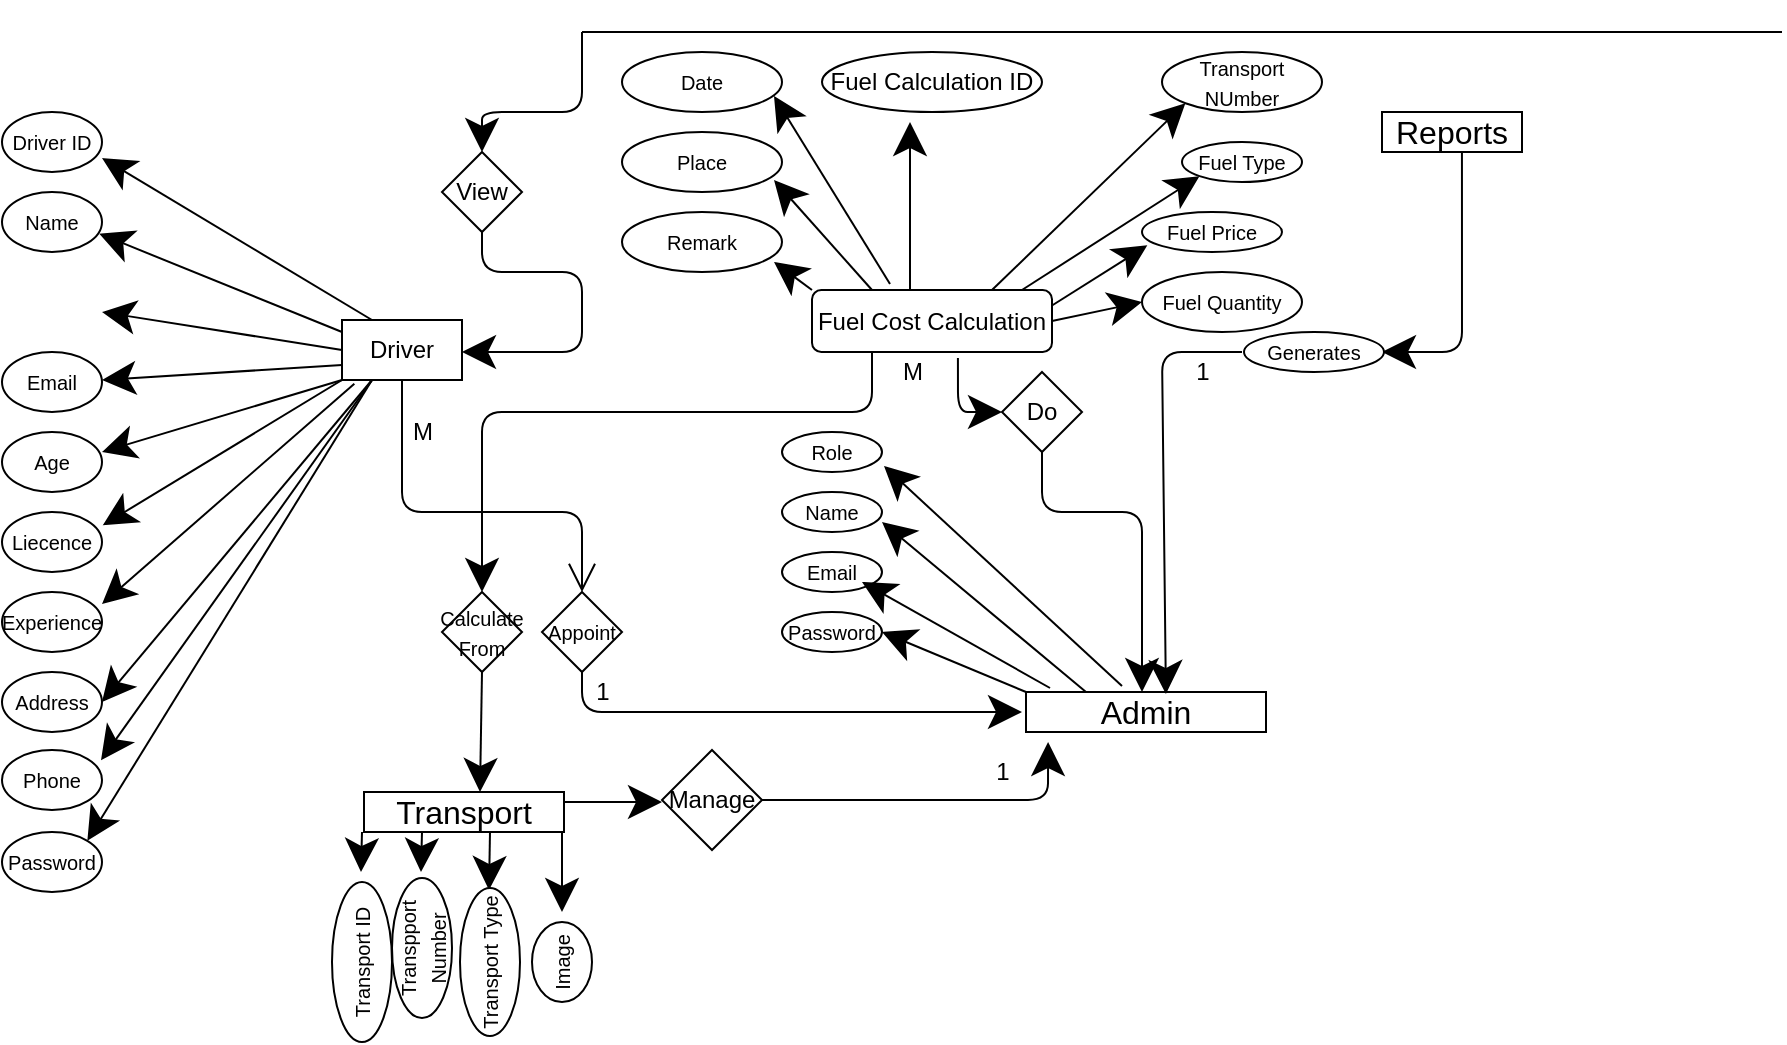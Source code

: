 <mxfile version="15.3.3" type="github">
  <diagram id="WUtvsR8JQNHbGCfWxzJ2" name="Page-1">
    <mxGraphModel dx="868" dy="393" grid="1" gridSize="10" guides="1" tooltips="1" connect="1" arrows="1" fold="1" page="1" pageScale="1" pageWidth="1169" pageHeight="827" math="0" shadow="0">
      <root>
        <mxCell id="0" />
        <mxCell id="1" parent="0" />
        <mxCell id="knASVPoed2hm8nHkAF8M-1" value="" style="endArrow=none;html=1;startSize=14;endSize=14;sourcePerimeterSpacing=8;targetPerimeterSpacing=8;" edge="1" parent="1">
          <mxGeometry width="50" height="50" relative="1" as="geometry">
            <mxPoint x="320" y="40" as="sourcePoint" />
            <mxPoint x="920" y="40" as="targetPoint" />
          </mxGeometry>
        </mxCell>
        <mxCell id="knASVPoed2hm8nHkAF8M-5" value="" style="endArrow=classic;html=1;startSize=14;endSize=14;sourcePerimeterSpacing=8;targetPerimeterSpacing=8;" edge="1" parent="1">
          <mxGeometry width="50" height="50" relative="1" as="geometry">
            <mxPoint x="320" y="40" as="sourcePoint" />
            <mxPoint x="270" y="100" as="targetPoint" />
            <Array as="points">
              <mxPoint x="320" y="80" />
              <mxPoint x="270" y="80" />
            </Array>
          </mxGeometry>
        </mxCell>
        <mxCell id="knASVPoed2hm8nHkAF8M-6" value="View" style="rhombus;whiteSpace=wrap;html=1;hachureGap=4;pointerEvents=0;" vertex="1" parent="1">
          <mxGeometry x="250" y="100" width="40" height="40" as="geometry" />
        </mxCell>
        <mxCell id="knASVPoed2hm8nHkAF8M-8" value="" style="endArrow=classic;html=1;startSize=14;endSize=14;sourcePerimeterSpacing=8;targetPerimeterSpacing=8;exitX=0.5;exitY=1;exitDx=0;exitDy=0;" edge="1" parent="1" source="knASVPoed2hm8nHkAF8M-6">
          <mxGeometry width="50" height="50" relative="1" as="geometry">
            <mxPoint x="550" y="170" as="sourcePoint" />
            <mxPoint x="260" y="200" as="targetPoint" />
            <Array as="points">
              <mxPoint x="270" y="160" />
              <mxPoint x="320" y="160" />
              <mxPoint x="320" y="200" />
              <mxPoint x="270" y="200" />
            </Array>
          </mxGeometry>
        </mxCell>
        <mxCell id="knASVPoed2hm8nHkAF8M-9" value="Driver" style="rounded=0;whiteSpace=wrap;html=1;hachureGap=4;pointerEvents=0;" vertex="1" parent="1">
          <mxGeometry x="200" y="184" width="60" height="30" as="geometry" />
        </mxCell>
        <mxCell id="knASVPoed2hm8nHkAF8M-10" value="" style="endArrow=classic;html=1;startSize=14;endSize=14;sourcePerimeterSpacing=8;targetPerimeterSpacing=8;exitX=0.25;exitY=0;exitDx=0;exitDy=0;" edge="1" parent="1" source="knASVPoed2hm8nHkAF8M-9">
          <mxGeometry width="50" height="50" relative="1" as="geometry">
            <mxPoint x="200" y="230" as="sourcePoint" />
            <mxPoint x="80" y="103" as="targetPoint" />
          </mxGeometry>
        </mxCell>
        <mxCell id="knASVPoed2hm8nHkAF8M-11" value="&lt;font style=&quot;font-size: 10px&quot;&gt;Driver ID&lt;/font&gt;" style="ellipse;whiteSpace=wrap;html=1;hachureGap=4;pointerEvents=0;" vertex="1" parent="1">
          <mxGeometry x="30" y="80" width="50" height="30" as="geometry" />
        </mxCell>
        <mxCell id="knASVPoed2hm8nHkAF8M-12" value="&lt;font style=&quot;font-size: 10px&quot;&gt;Name&lt;/font&gt;" style="ellipse;whiteSpace=wrap;html=1;hachureGap=4;pointerEvents=0;" vertex="1" parent="1">
          <mxGeometry x="30" y="120" width="50" height="30" as="geometry" />
        </mxCell>
        <mxCell id="knASVPoed2hm8nHkAF8M-13" value="&lt;font style=&quot;font-size: 10px&quot;&gt;Role&lt;/font&gt;" style="ellipse;whiteSpace=wrap;html=1;hachureGap=4;pointerEvents=0;" vertex="1" parent="1">
          <mxGeometry x="420" y="240" width="50" height="20" as="geometry" />
        </mxCell>
        <mxCell id="knASVPoed2hm8nHkAF8M-14" value="&lt;font style=&quot;font-size: 10px&quot;&gt;Age&lt;/font&gt;" style="ellipse;whiteSpace=wrap;html=1;hachureGap=4;pointerEvents=0;" vertex="1" parent="1">
          <mxGeometry x="30" y="240" width="50" height="30" as="geometry" />
        </mxCell>
        <mxCell id="knASVPoed2hm8nHkAF8M-15" value="&lt;font style=&quot;font-size: 10px&quot;&gt;Email&lt;/font&gt;" style="ellipse;whiteSpace=wrap;html=1;hachureGap=4;pointerEvents=0;" vertex="1" parent="1">
          <mxGeometry x="30" y="200" width="50" height="30" as="geometry" />
        </mxCell>
        <mxCell id="knASVPoed2hm8nHkAF8M-16" value="&lt;font style=&quot;font-size: 10px&quot;&gt;Liecence&lt;/font&gt;" style="ellipse;whiteSpace=wrap;html=1;hachureGap=4;pointerEvents=0;" vertex="1" parent="1">
          <mxGeometry x="30" y="280" width="50" height="30" as="geometry" />
        </mxCell>
        <mxCell id="knASVPoed2hm8nHkAF8M-17" value="&lt;font style=&quot;font-size: 10px&quot;&gt;Experience&lt;/font&gt;" style="ellipse;whiteSpace=wrap;html=1;hachureGap=4;pointerEvents=0;" vertex="1" parent="1">
          <mxGeometry x="30" y="320" width="50" height="30" as="geometry" />
        </mxCell>
        <mxCell id="knASVPoed2hm8nHkAF8M-18" value="&lt;font style=&quot;font-size: 10px&quot;&gt;Address&lt;/font&gt;" style="ellipse;whiteSpace=wrap;html=1;hachureGap=4;pointerEvents=0;" vertex="1" parent="1">
          <mxGeometry x="30" y="360" width="50" height="30" as="geometry" />
        </mxCell>
        <mxCell id="knASVPoed2hm8nHkAF8M-19" value="&lt;font style=&quot;font-size: 10px&quot;&gt;Phone&lt;/font&gt;" style="ellipse;whiteSpace=wrap;html=1;hachureGap=4;pointerEvents=0;" vertex="1" parent="1">
          <mxGeometry x="30" y="399" width="50" height="30" as="geometry" />
        </mxCell>
        <mxCell id="knASVPoed2hm8nHkAF8M-20" value="&lt;font style=&quot;font-size: 10px&quot;&gt;Password&lt;/font&gt;" style="ellipse;whiteSpace=wrap;html=1;hachureGap=4;pointerEvents=0;" vertex="1" parent="1">
          <mxGeometry x="30" y="440" width="50" height="30" as="geometry" />
        </mxCell>
        <mxCell id="knASVPoed2hm8nHkAF8M-22" value="" style="endArrow=classic;html=1;startSize=14;endSize=14;sourcePerimeterSpacing=8;targetPerimeterSpacing=8;entryX=0.973;entryY=0.694;entryDx=0;entryDy=0;entryPerimeter=0;" edge="1" parent="1" target="knASVPoed2hm8nHkAF8M-12">
          <mxGeometry width="50" height="50" relative="1" as="geometry">
            <mxPoint x="200" y="190" as="sourcePoint" />
            <mxPoint x="80" y="156" as="targetPoint" />
          </mxGeometry>
        </mxCell>
        <mxCell id="knASVPoed2hm8nHkAF8M-23" value="" style="endArrow=classic;html=1;startSize=14;endSize=14;sourcePerimeterSpacing=8;targetPerimeterSpacing=8;exitX=0;exitY=0.5;exitDx=0;exitDy=0;" edge="1" parent="1" source="knASVPoed2hm8nHkAF8M-9">
          <mxGeometry width="50" height="50" relative="1" as="geometry">
            <mxPoint x="215" y="244" as="sourcePoint" />
            <mxPoint x="80" y="180" as="targetPoint" />
          </mxGeometry>
        </mxCell>
        <mxCell id="knASVPoed2hm8nHkAF8M-24" value="" style="endArrow=classic;html=1;startSize=14;endSize=14;sourcePerimeterSpacing=8;targetPerimeterSpacing=8;exitX=0;exitY=0.75;exitDx=0;exitDy=0;" edge="1" parent="1" source="knASVPoed2hm8nHkAF8M-9">
          <mxGeometry width="50" height="50" relative="1" as="geometry">
            <mxPoint x="215" y="278" as="sourcePoint" />
            <mxPoint x="80" y="214" as="targetPoint" />
          </mxGeometry>
        </mxCell>
        <mxCell id="knASVPoed2hm8nHkAF8M-25" value="" style="endArrow=classic;html=1;startSize=14;endSize=14;sourcePerimeterSpacing=8;targetPerimeterSpacing=8;exitX=0;exitY=1;exitDx=0;exitDy=0;" edge="1" parent="1" source="knASVPoed2hm8nHkAF8M-9">
          <mxGeometry width="50" height="50" relative="1" as="geometry">
            <mxPoint x="215" y="314" as="sourcePoint" />
            <mxPoint x="80" y="250" as="targetPoint" />
          </mxGeometry>
        </mxCell>
        <mxCell id="knASVPoed2hm8nHkAF8M-26" value="" style="endArrow=classic;html=1;startSize=14;endSize=14;sourcePerimeterSpacing=8;targetPerimeterSpacing=8;exitX=0;exitY=1;exitDx=0;exitDy=0;entryX=1.007;entryY=0.222;entryDx=0;entryDy=0;entryPerimeter=0;" edge="1" parent="1" source="knASVPoed2hm8nHkAF8M-9" target="knASVPoed2hm8nHkAF8M-16">
          <mxGeometry width="50" height="50" relative="1" as="geometry">
            <mxPoint x="180" y="310" as="sourcePoint" />
            <mxPoint x="45" y="246" as="targetPoint" />
          </mxGeometry>
        </mxCell>
        <mxCell id="knASVPoed2hm8nHkAF8M-27" value="" style="endArrow=classic;html=1;startSize=14;endSize=14;sourcePerimeterSpacing=8;targetPerimeterSpacing=8;exitX=0.103;exitY=1.061;exitDx=0;exitDy=0;exitPerimeter=0;" edge="1" parent="1" source="knASVPoed2hm8nHkAF8M-9">
          <mxGeometry width="50" height="50" relative="1" as="geometry">
            <mxPoint x="210" y="210" as="sourcePoint" />
            <mxPoint x="80" y="326" as="targetPoint" />
          </mxGeometry>
        </mxCell>
        <mxCell id="knASVPoed2hm8nHkAF8M-28" value="" style="endArrow=classic;html=1;startSize=14;endSize=14;sourcePerimeterSpacing=8;targetPerimeterSpacing=8;exitX=0.25;exitY=1;exitDx=0;exitDy=0;entryX=1;entryY=0.5;entryDx=0;entryDy=0;" edge="1" parent="1" source="knASVPoed2hm8nHkAF8M-9" target="knASVPoed2hm8nHkAF8M-18">
          <mxGeometry width="50" height="50" relative="1" as="geometry">
            <mxPoint x="285" y="254" as="sourcePoint" />
            <mxPoint x="150" y="190" as="targetPoint" />
          </mxGeometry>
        </mxCell>
        <mxCell id="knASVPoed2hm8nHkAF8M-29" value="" style="endArrow=classic;html=1;startSize=14;endSize=14;sourcePerimeterSpacing=8;targetPerimeterSpacing=8;exitX=0.25;exitY=1;exitDx=0;exitDy=0;entryX=0.99;entryY=0.172;entryDx=0;entryDy=0;entryPerimeter=0;" edge="1" parent="1" source="knASVPoed2hm8nHkAF8M-9" target="knASVPoed2hm8nHkAF8M-19">
          <mxGeometry width="50" height="50" relative="1" as="geometry">
            <mxPoint x="295" y="264" as="sourcePoint" />
            <mxPoint x="160" y="200" as="targetPoint" />
          </mxGeometry>
        </mxCell>
        <mxCell id="knASVPoed2hm8nHkAF8M-30" value="" style="endArrow=classic;html=1;startSize=14;endSize=14;sourcePerimeterSpacing=8;targetPerimeterSpacing=8;exitX=0.25;exitY=1;exitDx=0;exitDy=0;entryX=1;entryY=0;entryDx=0;entryDy=0;" edge="1" parent="1" source="knASVPoed2hm8nHkAF8M-9" target="knASVPoed2hm8nHkAF8M-20">
          <mxGeometry width="50" height="50" relative="1" as="geometry">
            <mxPoint x="305" y="274" as="sourcePoint" />
            <mxPoint x="170" y="210" as="targetPoint" />
          </mxGeometry>
        </mxCell>
        <mxCell id="knASVPoed2hm8nHkAF8M-31" value="" style="endArrow=open;endFill=1;endSize=12;html=1;sourcePerimeterSpacing=8;targetPerimeterSpacing=8;exitX=0.5;exitY=1;exitDx=0;exitDy=0;" edge="1" parent="1" source="knASVPoed2hm8nHkAF8M-9">
          <mxGeometry width="160" relative="1" as="geometry">
            <mxPoint x="200" y="300" as="sourcePoint" />
            <mxPoint x="320" y="320" as="targetPoint" />
            <Array as="points">
              <mxPoint x="230" y="280" />
              <mxPoint x="320" y="280" />
            </Array>
          </mxGeometry>
        </mxCell>
        <mxCell id="knASVPoed2hm8nHkAF8M-32" value="&lt;font style=&quot;font-size: 10px&quot;&gt;Appoint&lt;/font&gt;" style="rhombus;whiteSpace=wrap;html=1;hachureGap=4;pointerEvents=0;" vertex="1" parent="1">
          <mxGeometry x="300" y="320" width="40" height="40" as="geometry" />
        </mxCell>
        <mxCell id="knASVPoed2hm8nHkAF8M-33" value="" style="endArrow=classic;html=1;startSize=14;endSize=14;sourcePerimeterSpacing=8;targetPerimeterSpacing=8;exitX=0.5;exitY=1;exitDx=0;exitDy=0;" edge="1" parent="1" source="knASVPoed2hm8nHkAF8M-32">
          <mxGeometry width="50" height="50" relative="1" as="geometry">
            <mxPoint x="150" y="490" as="sourcePoint" />
            <mxPoint x="540" y="380" as="targetPoint" />
            <Array as="points">
              <mxPoint x="320" y="380" />
            </Array>
          </mxGeometry>
        </mxCell>
        <mxCell id="knASVPoed2hm8nHkAF8M-34" value="Fuel Cost Calculation" style="rounded=1;whiteSpace=wrap;html=1;hachureGap=4;pointerEvents=0;" vertex="1" parent="1">
          <mxGeometry x="435" y="169" width="120" height="31" as="geometry" />
        </mxCell>
        <mxCell id="knASVPoed2hm8nHkAF8M-37" value="M" style="text;html=1;align=center;verticalAlign=middle;resizable=0;points=[];autosize=1;strokeColor=none;fillColor=none;" vertex="1" parent="1">
          <mxGeometry x="225" y="230" width="30" height="20" as="geometry" />
        </mxCell>
        <mxCell id="knASVPoed2hm8nHkAF8M-41" value="&lt;font style=&quot;font-size: 10px&quot;&gt;Fuel Type&lt;/font&gt;" style="ellipse;whiteSpace=wrap;html=1;hachureGap=4;pointerEvents=0;" vertex="1" parent="1">
          <mxGeometry x="620" y="95" width="60" height="20" as="geometry" />
        </mxCell>
        <mxCell id="knASVPoed2hm8nHkAF8M-42" value="&lt;font style=&quot;font-size: 10px&quot;&gt;Transport NUmber&lt;/font&gt;" style="ellipse;whiteSpace=wrap;html=1;hachureGap=4;pointerEvents=0;" vertex="1" parent="1">
          <mxGeometry x="610" y="50" width="80" height="30" as="geometry" />
        </mxCell>
        <mxCell id="knASVPoed2hm8nHkAF8M-43" value="" style="endArrow=classic;html=1;startSize=14;endSize=14;sourcePerimeterSpacing=8;targetPerimeterSpacing=8;exitX=1;exitY=0.25;exitDx=0;exitDy=0;entryX=0.038;entryY=0.833;entryDx=0;entryDy=0;entryPerimeter=0;" edge="1" parent="1" source="knASVPoed2hm8nHkAF8M-34" target="knASVPoed2hm8nHkAF8M-40">
          <mxGeometry width="50" height="50" relative="1" as="geometry">
            <mxPoint x="640" y="174.5" as="sourcePoint" />
            <mxPoint x="680" y="175" as="targetPoint" />
          </mxGeometry>
        </mxCell>
        <mxCell id="knASVPoed2hm8nHkAF8M-46" value="Fuel Calculation ID" style="ellipse;whiteSpace=wrap;html=1;hachureGap=4;pointerEvents=0;" vertex="1" parent="1">
          <mxGeometry x="440" y="50" width="110" height="30" as="geometry" />
        </mxCell>
        <mxCell id="knASVPoed2hm8nHkAF8M-39" value="&lt;font style=&quot;font-size: 10px&quot;&gt;Fuel Quantity&lt;/font&gt;" style="ellipse;whiteSpace=wrap;html=1;hachureGap=4;pointerEvents=0;" vertex="1" parent="1">
          <mxGeometry x="600" y="160" width="80" height="30" as="geometry" />
        </mxCell>
        <mxCell id="knASVPoed2hm8nHkAF8M-48" value="" style="endArrow=classic;html=1;startSize=14;endSize=14;sourcePerimeterSpacing=8;targetPerimeterSpacing=8;exitX=1;exitY=0.5;exitDx=0;exitDy=0;entryX=0;entryY=0.5;entryDx=0;entryDy=0;" edge="1" parent="1" target="knASVPoed2hm8nHkAF8M-39">
          <mxGeometry width="50" height="50" relative="1" as="geometry">
            <mxPoint x="555" y="184.5" as="sourcePoint" />
            <mxPoint x="595" y="185" as="targetPoint" />
          </mxGeometry>
        </mxCell>
        <mxCell id="knASVPoed2hm8nHkAF8M-40" value="&lt;font style=&quot;font-size: 10px&quot;&gt;Fuel Price&lt;/font&gt;" style="ellipse;whiteSpace=wrap;html=1;hachureGap=4;pointerEvents=0;" vertex="1" parent="1">
          <mxGeometry x="600" y="130" width="70" height="20" as="geometry" />
        </mxCell>
        <mxCell id="knASVPoed2hm8nHkAF8M-50" value="" style="endArrow=classic;html=1;startSize=14;endSize=14;sourcePerimeterSpacing=8;targetPerimeterSpacing=8;exitX=1;exitY=0.5;exitDx=0;exitDy=0;entryX=0;entryY=1;entryDx=0;entryDy=0;" edge="1" parent="1" target="knASVPoed2hm8nHkAF8M-41">
          <mxGeometry width="50" height="50" relative="1" as="geometry">
            <mxPoint x="540" y="169" as="sourcePoint" />
            <mxPoint x="580" y="169.5" as="targetPoint" />
          </mxGeometry>
        </mxCell>
        <mxCell id="knASVPoed2hm8nHkAF8M-51" value="" style="endArrow=classic;html=1;startSize=14;endSize=14;sourcePerimeterSpacing=8;targetPerimeterSpacing=8;exitX=0.75;exitY=0;exitDx=0;exitDy=0;entryX=0;entryY=1;entryDx=0;entryDy=0;" edge="1" parent="1" source="knASVPoed2hm8nHkAF8M-34" target="knASVPoed2hm8nHkAF8M-42">
          <mxGeometry width="50" height="50" relative="1" as="geometry">
            <mxPoint x="510" y="169" as="sourcePoint" />
            <mxPoint x="550" y="169.5" as="targetPoint" />
          </mxGeometry>
        </mxCell>
        <mxCell id="knASVPoed2hm8nHkAF8M-52" value="" style="endArrow=classic;html=1;startSize=14;endSize=14;sourcePerimeterSpacing=8;targetPerimeterSpacing=8;entryX=0.4;entryY=1.167;entryDx=0;entryDy=0;entryPerimeter=0;" edge="1" parent="1" target="knASVPoed2hm8nHkAF8M-46">
          <mxGeometry width="50" height="50" relative="1" as="geometry">
            <mxPoint x="484" y="169" as="sourcePoint" />
            <mxPoint x="520" y="169.5" as="targetPoint" />
          </mxGeometry>
        </mxCell>
        <mxCell id="knASVPoed2hm8nHkAF8M-53" value="&lt;font style=&quot;font-size: 10px&quot;&gt;Date&lt;/font&gt;" style="ellipse;whiteSpace=wrap;html=1;hachureGap=4;pointerEvents=0;" vertex="1" parent="1">
          <mxGeometry x="340" y="50" width="80" height="30" as="geometry" />
        </mxCell>
        <mxCell id="knASVPoed2hm8nHkAF8M-54" value="&lt;font style=&quot;font-size: 10px&quot;&gt;Place&lt;/font&gt;" style="ellipse;whiteSpace=wrap;html=1;hachureGap=4;pointerEvents=0;" vertex="1" parent="1">
          <mxGeometry x="340" y="90" width="80" height="30" as="geometry" />
        </mxCell>
        <mxCell id="knASVPoed2hm8nHkAF8M-55" value="&lt;font style=&quot;font-size: 10px&quot;&gt;Remark&lt;/font&gt;" style="ellipse;whiteSpace=wrap;html=1;hachureGap=4;pointerEvents=0;" vertex="1" parent="1">
          <mxGeometry x="340" y="130" width="80" height="30" as="geometry" />
        </mxCell>
        <mxCell id="knASVPoed2hm8nHkAF8M-56" value="" style="endArrow=classic;html=1;startSize=14;endSize=14;sourcePerimeterSpacing=8;targetPerimeterSpacing=8;exitX=0.325;exitY=-0.097;exitDx=0;exitDy=0;entryX=0.95;entryY=0.733;entryDx=0;entryDy=0;entryPerimeter=0;exitPerimeter=0;" edge="1" parent="1" source="knASVPoed2hm8nHkAF8M-34" target="knASVPoed2hm8nHkAF8M-53">
          <mxGeometry width="50" height="50" relative="1" as="geometry">
            <mxPoint x="450" y="169" as="sourcePoint" />
            <mxPoint x="490" y="169.5" as="targetPoint" />
          </mxGeometry>
        </mxCell>
        <mxCell id="knASVPoed2hm8nHkAF8M-57" value="" style="endArrow=classic;html=1;startSize=14;endSize=14;sourcePerimeterSpacing=8;targetPerimeterSpacing=8;exitX=0.25;exitY=0;exitDx=0;exitDy=0;entryX=0.95;entryY=0.8;entryDx=0;entryDy=0;entryPerimeter=0;" edge="1" parent="1" source="knASVPoed2hm8nHkAF8M-34" target="knASVPoed2hm8nHkAF8M-54">
          <mxGeometry width="50" height="50" relative="1" as="geometry">
            <mxPoint x="430" y="160" as="sourcePoint" />
            <mxPoint x="470" y="160.5" as="targetPoint" />
          </mxGeometry>
        </mxCell>
        <mxCell id="knASVPoed2hm8nHkAF8M-58" value="" style="endArrow=classic;html=1;startSize=14;endSize=14;sourcePerimeterSpacing=8;targetPerimeterSpacing=8;exitX=0;exitY=0;exitDx=0;exitDy=0;entryX=0.95;entryY=0.833;entryDx=0;entryDy=0;entryPerimeter=0;" edge="1" parent="1" source="knASVPoed2hm8nHkAF8M-34" target="knASVPoed2hm8nHkAF8M-55">
          <mxGeometry width="50" height="50" relative="1" as="geometry">
            <mxPoint x="395" y="174.5" as="sourcePoint" />
            <mxPoint x="435" y="175" as="targetPoint" />
          </mxGeometry>
        </mxCell>
        <mxCell id="knASVPoed2hm8nHkAF8M-59" value="" style="endArrow=classic;html=1;startSize=14;endSize=14;sourcePerimeterSpacing=8;targetPerimeterSpacing=8;exitX=0.25;exitY=1;exitDx=0;exitDy=0;" edge="1" parent="1" source="knASVPoed2hm8nHkAF8M-34">
          <mxGeometry width="50" height="50" relative="1" as="geometry">
            <mxPoint x="540" y="260" as="sourcePoint" />
            <mxPoint x="270" y="320" as="targetPoint" />
            <Array as="points">
              <mxPoint x="465" y="230" />
              <mxPoint x="270" y="230" />
            </Array>
          </mxGeometry>
        </mxCell>
        <mxCell id="knASVPoed2hm8nHkAF8M-60" value="&lt;font style=&quot;font-size: 10px&quot;&gt;Calculate From&lt;/font&gt;" style="rhombus;whiteSpace=wrap;html=1;hachureGap=4;pointerEvents=0;" vertex="1" parent="1">
          <mxGeometry x="250" y="320" width="40" height="40" as="geometry" />
        </mxCell>
        <mxCell id="knASVPoed2hm8nHkAF8M-61" value="&lt;font size=&quot;3&quot;&gt;Transport&lt;/font&gt;" style="rounded=0;whiteSpace=wrap;html=1;hachureGap=4;pointerEvents=0;" vertex="1" parent="1">
          <mxGeometry x="211" y="420" width="100" height="20" as="geometry" />
        </mxCell>
        <mxCell id="knASVPoed2hm8nHkAF8M-62" value="" style="endArrow=classic;html=1;startSize=14;endSize=14;sourcePerimeterSpacing=8;targetPerimeterSpacing=8;exitX=0.5;exitY=1;exitDx=0;exitDy=0;entryX=0.58;entryY=0;entryDx=0;entryDy=0;entryPerimeter=0;" edge="1" parent="1" source="knASVPoed2hm8nHkAF8M-60" target="knASVPoed2hm8nHkAF8M-61">
          <mxGeometry width="50" height="50" relative="1" as="geometry">
            <mxPoint x="540" y="350" as="sourcePoint" />
            <mxPoint x="290" y="390" as="targetPoint" />
          </mxGeometry>
        </mxCell>
        <mxCell id="knASVPoed2hm8nHkAF8M-65" value="" style="endArrow=classic;html=1;startSize=14;endSize=14;sourcePerimeterSpacing=8;targetPerimeterSpacing=8;" edge="1" parent="1">
          <mxGeometry width="50" height="50" relative="1" as="geometry">
            <mxPoint x="210" y="440" as="sourcePoint" />
            <mxPoint x="209.5" y="460" as="targetPoint" />
          </mxGeometry>
        </mxCell>
        <mxCell id="knASVPoed2hm8nHkAF8M-66" value="" style="endArrow=classic;html=1;startSize=14;endSize=14;sourcePerimeterSpacing=8;targetPerimeterSpacing=8;" edge="1" parent="1">
          <mxGeometry width="50" height="50" relative="1" as="geometry">
            <mxPoint x="240" y="440" as="sourcePoint" />
            <mxPoint x="239.5" y="460" as="targetPoint" />
          </mxGeometry>
        </mxCell>
        <mxCell id="knASVPoed2hm8nHkAF8M-67" value="" style="endArrow=classic;html=1;startSize=14;endSize=14;sourcePerimeterSpacing=8;targetPerimeterSpacing=8;" edge="1" parent="1">
          <mxGeometry width="50" height="50" relative="1" as="geometry">
            <mxPoint x="274" y="440" as="sourcePoint" />
            <mxPoint x="273.5" y="469" as="targetPoint" />
          </mxGeometry>
        </mxCell>
        <mxCell id="knASVPoed2hm8nHkAF8M-68" value="" style="endArrow=classic;html=1;startSize=14;endSize=14;sourcePerimeterSpacing=8;targetPerimeterSpacing=8;" edge="1" parent="1">
          <mxGeometry width="50" height="50" relative="1" as="geometry">
            <mxPoint x="310" y="440" as="sourcePoint" />
            <mxPoint x="310" y="480" as="targetPoint" />
          </mxGeometry>
        </mxCell>
        <mxCell id="knASVPoed2hm8nHkAF8M-69" value="&lt;font style=&quot;font-size: 10px&quot;&gt;Transport ID&lt;/font&gt;" style="ellipse;whiteSpace=wrap;html=1;hachureGap=4;pointerEvents=0;rotation=-90;" vertex="1" parent="1">
          <mxGeometry x="170" y="490" width="80" height="30" as="geometry" />
        </mxCell>
        <mxCell id="knASVPoed2hm8nHkAF8M-70" value="&lt;font style=&quot;font-size: 10px&quot;&gt;Transpport Number&lt;/font&gt;" style="ellipse;whiteSpace=wrap;html=1;hachureGap=4;pointerEvents=0;rotation=-90;" vertex="1" parent="1">
          <mxGeometry x="205" y="483" width="70" height="30" as="geometry" />
        </mxCell>
        <mxCell id="knASVPoed2hm8nHkAF8M-72" value="&lt;font style=&quot;font-size: 10px&quot;&gt;Transport Type&lt;/font&gt;" style="ellipse;whiteSpace=wrap;html=1;hachureGap=4;pointerEvents=0;rotation=-90;" vertex="1" parent="1">
          <mxGeometry x="237" y="490" width="74" height="30" as="geometry" />
        </mxCell>
        <mxCell id="knASVPoed2hm8nHkAF8M-73" value="&lt;font style=&quot;font-size: 10px&quot;&gt;Image&lt;/font&gt;" style="ellipse;whiteSpace=wrap;html=1;hachureGap=4;pointerEvents=0;rotation=-90;" vertex="1" parent="1">
          <mxGeometry x="290" y="490" width="40" height="30" as="geometry" />
        </mxCell>
        <mxCell id="knASVPoed2hm8nHkAF8M-74" value="M" style="text;html=1;align=center;verticalAlign=middle;resizable=0;points=[];autosize=1;strokeColor=none;fillColor=none;" vertex="1" parent="1">
          <mxGeometry x="470" y="200" width="30" height="20" as="geometry" />
        </mxCell>
        <mxCell id="knASVPoed2hm8nHkAF8M-75" value="" style="endArrow=classic;html=1;startSize=14;endSize=14;sourcePerimeterSpacing=8;targetPerimeterSpacing=8;exitX=0.608;exitY=1.097;exitDx=0;exitDy=0;exitPerimeter=0;" edge="1" parent="1" source="knASVPoed2hm8nHkAF8M-34">
          <mxGeometry width="50" height="50" relative="1" as="geometry">
            <mxPoint x="200" y="190" as="sourcePoint" />
            <mxPoint x="530" y="230" as="targetPoint" />
            <Array as="points">
              <mxPoint x="508" y="230" />
            </Array>
          </mxGeometry>
        </mxCell>
        <mxCell id="knASVPoed2hm8nHkAF8M-76" value="Do" style="rhombus;whiteSpace=wrap;html=1;hachureGap=4;pointerEvents=0;" vertex="1" parent="1">
          <mxGeometry x="530" y="210" width="40" height="40" as="geometry" />
        </mxCell>
        <mxCell id="knASVPoed2hm8nHkAF8M-77" value="1" style="text;html=1;align=center;verticalAlign=middle;resizable=0;points=[];autosize=1;strokeColor=none;fillColor=none;" vertex="1" parent="1">
          <mxGeometry x="320" y="360" width="20" height="20" as="geometry" />
        </mxCell>
        <mxCell id="knASVPoed2hm8nHkAF8M-78" value="" style="endArrow=classic;html=1;startSize=14;endSize=14;sourcePerimeterSpacing=8;targetPerimeterSpacing=8;exitX=0.5;exitY=1;exitDx=0;exitDy=0;" edge="1" parent="1" source="knASVPoed2hm8nHkAF8M-76">
          <mxGeometry width="50" height="50" relative="1" as="geometry">
            <mxPoint x="430" y="290" as="sourcePoint" />
            <mxPoint x="600" y="370" as="targetPoint" />
            <Array as="points">
              <mxPoint x="550" y="280" />
              <mxPoint x="600" y="280" />
            </Array>
          </mxGeometry>
        </mxCell>
        <mxCell id="knASVPoed2hm8nHkAF8M-79" value="&lt;font size=&quot;3&quot;&gt;Admin&lt;/font&gt;" style="rounded=0;whiteSpace=wrap;html=1;hachureGap=4;pointerEvents=0;" vertex="1" parent="1">
          <mxGeometry x="542" y="370" width="120" height="20" as="geometry" />
        </mxCell>
        <mxCell id="knASVPoed2hm8nHkAF8M-80" value="" style="endArrow=classic;html=1;startSize=14;endSize=14;sourcePerimeterSpacing=8;targetPerimeterSpacing=8;entryX=1.02;entryY=0.85;entryDx=0;entryDy=0;entryPerimeter=0;" edge="1" parent="1" target="knASVPoed2hm8nHkAF8M-13">
          <mxGeometry width="50" height="50" relative="1" as="geometry">
            <mxPoint x="590" y="367" as="sourcePoint" />
            <mxPoint x="480" y="330" as="targetPoint" />
          </mxGeometry>
        </mxCell>
        <mxCell id="knASVPoed2hm8nHkAF8M-81" value="&lt;font style=&quot;font-size: 10px&quot;&gt;Name&lt;/font&gt;" style="ellipse;whiteSpace=wrap;html=1;hachureGap=4;pointerEvents=0;" vertex="1" parent="1">
          <mxGeometry x="420" y="270" width="50" height="20" as="geometry" />
        </mxCell>
        <mxCell id="knASVPoed2hm8nHkAF8M-82" value="" style="endArrow=classic;html=1;startSize=14;endSize=14;sourcePerimeterSpacing=8;targetPerimeterSpacing=8;exitX=0.25;exitY=0;exitDx=0;exitDy=0;entryX=1.02;entryY=0.85;entryDx=0;entryDy=0;entryPerimeter=0;" edge="1" parent="1" source="knASVPoed2hm8nHkAF8M-79">
          <mxGeometry width="50" height="50" relative="1" as="geometry">
            <mxPoint x="583" y="395" as="sourcePoint" />
            <mxPoint x="470" y="285" as="targetPoint" />
          </mxGeometry>
        </mxCell>
        <mxCell id="knASVPoed2hm8nHkAF8M-83" value="&lt;font style=&quot;font-size: 10px&quot;&gt;Email&lt;/font&gt;" style="ellipse;whiteSpace=wrap;html=1;hachureGap=4;pointerEvents=0;" vertex="1" parent="1">
          <mxGeometry x="420" y="300" width="50" height="20" as="geometry" />
        </mxCell>
        <mxCell id="knASVPoed2hm8nHkAF8M-84" value="" style="endArrow=classic;html=1;startSize=14;endSize=14;sourcePerimeterSpacing=8;targetPerimeterSpacing=8;exitX=0.1;exitY=-0.1;exitDx=0;exitDy=0;exitPerimeter=0;entryX=1.02;entryY=0.85;entryDx=0;entryDy=0;entryPerimeter=0;" edge="1" parent="1" source="knASVPoed2hm8nHkAF8M-79">
          <mxGeometry width="50" height="50" relative="1" as="geometry">
            <mxPoint x="573" y="425" as="sourcePoint" />
            <mxPoint x="460" y="315" as="targetPoint" />
          </mxGeometry>
        </mxCell>
        <mxCell id="knASVPoed2hm8nHkAF8M-85" value="&lt;font style=&quot;font-size: 10px&quot;&gt;Password&lt;/font&gt;" style="ellipse;whiteSpace=wrap;html=1;hachureGap=4;pointerEvents=0;" vertex="1" parent="1">
          <mxGeometry x="420" y="330" width="50" height="20" as="geometry" />
        </mxCell>
        <mxCell id="knASVPoed2hm8nHkAF8M-86" value="" style="endArrow=classic;html=1;startSize=14;endSize=14;sourcePerimeterSpacing=8;targetPerimeterSpacing=8;exitX=0;exitY=0;exitDx=0;exitDy=0;entryX=1.02;entryY=0.85;entryDx=0;entryDy=0;entryPerimeter=0;" edge="1" parent="1" source="knASVPoed2hm8nHkAF8M-79">
          <mxGeometry width="50" height="50" relative="1" as="geometry">
            <mxPoint x="583" y="450" as="sourcePoint" />
            <mxPoint x="470" y="340" as="targetPoint" />
          </mxGeometry>
        </mxCell>
        <mxCell id="knASVPoed2hm8nHkAF8M-90" value="" style="endArrow=classic;html=1;startSize=14;endSize=14;sourcePerimeterSpacing=8;targetPerimeterSpacing=8;exitX=1;exitY=0.25;exitDx=0;exitDy=0;" edge="1" parent="1" source="knASVPoed2hm8nHkAF8M-61">
          <mxGeometry width="50" height="50" relative="1" as="geometry">
            <mxPoint x="430" y="340" as="sourcePoint" />
            <mxPoint x="360" y="425" as="targetPoint" />
          </mxGeometry>
        </mxCell>
        <mxCell id="knASVPoed2hm8nHkAF8M-91" value="Manage" style="rhombus;whiteSpace=wrap;html=1;hachureGap=4;pointerEvents=0;" vertex="1" parent="1">
          <mxGeometry x="360" y="399" width="50" height="50" as="geometry" />
        </mxCell>
        <mxCell id="knASVPoed2hm8nHkAF8M-92" value="" style="endArrow=classic;html=1;startSize=14;endSize=14;sourcePerimeterSpacing=8;targetPerimeterSpacing=8;exitX=1;exitY=0.5;exitDx=0;exitDy=0;entryX=0.092;entryY=1.25;entryDx=0;entryDy=0;entryPerimeter=0;" edge="1" parent="1" source="knASVPoed2hm8nHkAF8M-91" target="knASVPoed2hm8nHkAF8M-79">
          <mxGeometry width="50" height="50" relative="1" as="geometry">
            <mxPoint x="430" y="340" as="sourcePoint" />
            <mxPoint x="480" y="290" as="targetPoint" />
            <Array as="points">
              <mxPoint x="553" y="424" />
            </Array>
          </mxGeometry>
        </mxCell>
        <mxCell id="knASVPoed2hm8nHkAF8M-93" value="1" style="text;html=1;align=center;verticalAlign=middle;resizable=0;points=[];autosize=1;strokeColor=none;fillColor=none;" vertex="1" parent="1">
          <mxGeometry x="520" y="400" width="20" height="20" as="geometry" />
        </mxCell>
        <mxCell id="knASVPoed2hm8nHkAF8M-94" value="&lt;font size=&quot;3&quot;&gt;Reports&lt;/font&gt;" style="rounded=0;whiteSpace=wrap;html=1;hachureGap=4;pointerEvents=0;" vertex="1" parent="1">
          <mxGeometry x="720" y="80" width="70" height="20" as="geometry" />
        </mxCell>
        <mxCell id="knASVPoed2hm8nHkAF8M-95" value="" style="endArrow=classic;html=1;startSize=14;endSize=14;sourcePerimeterSpacing=8;targetPerimeterSpacing=8;exitX=0.571;exitY=1;exitDx=0;exitDy=0;exitPerimeter=0;" edge="1" parent="1" source="knASVPoed2hm8nHkAF8M-94">
          <mxGeometry width="50" height="50" relative="1" as="geometry">
            <mxPoint x="810" y="110" as="sourcePoint" />
            <mxPoint x="720" y="200" as="targetPoint" />
            <Array as="points">
              <mxPoint x="760" y="200" />
            </Array>
          </mxGeometry>
        </mxCell>
        <mxCell id="knASVPoed2hm8nHkAF8M-96" value="&lt;font style=&quot;font-size: 10px&quot;&gt;Generates&lt;/font&gt;" style="ellipse;whiteSpace=wrap;html=1;hachureGap=4;pointerEvents=0;" vertex="1" parent="1">
          <mxGeometry x="651" y="190" width="70" height="20" as="geometry" />
        </mxCell>
        <mxCell id="knASVPoed2hm8nHkAF8M-97" value="" style="endArrow=classic;html=1;startSize=14;endSize=14;sourcePerimeterSpacing=8;targetPerimeterSpacing=8;entryX=0.583;entryY=0.05;entryDx=0;entryDy=0;entryPerimeter=0;" edge="1" parent="1" target="knASVPoed2hm8nHkAF8M-79">
          <mxGeometry width="50" height="50" relative="1" as="geometry">
            <mxPoint x="650" y="200" as="sourcePoint" />
            <mxPoint x="860" y="260" as="targetPoint" />
            <Array as="points">
              <mxPoint x="610" y="200" />
            </Array>
          </mxGeometry>
        </mxCell>
        <mxCell id="knASVPoed2hm8nHkAF8M-98" value="1" style="text;html=1;align=center;verticalAlign=middle;resizable=0;points=[];autosize=1;strokeColor=none;fillColor=none;" vertex="1" parent="1">
          <mxGeometry x="620" y="200" width="20" height="20" as="geometry" />
        </mxCell>
      </root>
    </mxGraphModel>
  </diagram>
</mxfile>
